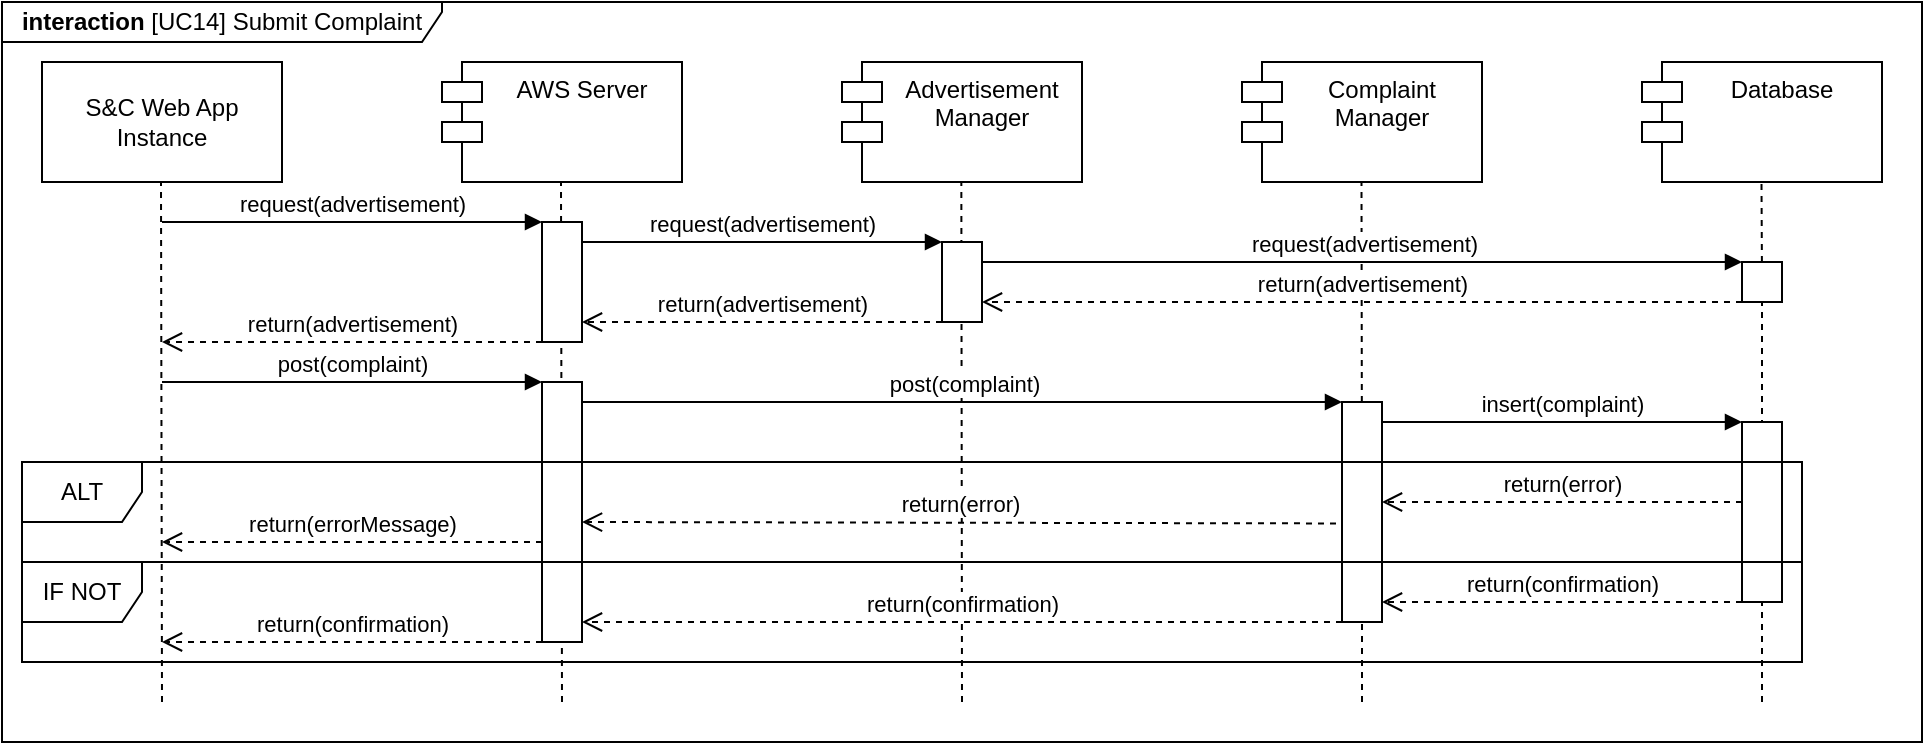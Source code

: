 <mxfile version="26.0.4">
  <diagram name="Page-1" id="y0vTa9De9oEKycRS4eAW">
    <mxGraphModel dx="1058" dy="668" grid="1" gridSize="10" guides="1" tooltips="1" connect="1" arrows="1" fold="1" page="1" pageScale="1" pageWidth="850" pageHeight="1100" math="0" shadow="0">
      <root>
        <mxCell id="0" />
        <mxCell id="1" parent="0" />
        <mxCell id="R_dcTgySiJL1P9pG5Nos-1" value="S&amp;amp;C Web App Instance" style="rounded=0;whiteSpace=wrap;html=1;" parent="1" vertex="1">
          <mxGeometry x="120" y="40" width="120" height="60" as="geometry" />
        </mxCell>
        <mxCell id="R_dcTgySiJL1P9pG5Nos-2" value="AWS Server&lt;div&gt;&lt;br&gt;&lt;/div&gt;" style="shape=module;align=left;spacingLeft=20;align=center;verticalAlign=top;whiteSpace=wrap;html=1;" parent="1" vertex="1">
          <mxGeometry x="320" y="40" width="120" height="60" as="geometry" />
        </mxCell>
        <mxCell id="R_dcTgySiJL1P9pG5Nos-4" value="Complaint Manager" style="shape=module;align=left;spacingLeft=20;align=center;verticalAlign=top;whiteSpace=wrap;html=1;" parent="1" vertex="1">
          <mxGeometry x="720" y="40" width="120" height="60" as="geometry" />
        </mxCell>
        <mxCell id="R_dcTgySiJL1P9pG5Nos-6" value="" style="endArrow=none;dashed=1;html=1;rounded=0;" parent="1" edge="1">
          <mxGeometry width="50" height="50" relative="1" as="geometry">
            <mxPoint x="180" y="360" as="sourcePoint" />
            <mxPoint x="179.5" y="100" as="targetPoint" />
          </mxGeometry>
        </mxCell>
        <mxCell id="R_dcTgySiJL1P9pG5Nos-7" value="" style="endArrow=none;dashed=1;html=1;rounded=0;" parent="1" edge="1">
          <mxGeometry width="50" height="50" relative="1" as="geometry">
            <mxPoint x="380" y="360" as="sourcePoint" />
            <mxPoint x="379.5" y="100" as="targetPoint" />
          </mxGeometry>
        </mxCell>
        <mxCell id="R_dcTgySiJL1P9pG5Nos-9" value="" style="endArrow=none;dashed=1;html=1;rounded=0;" parent="1" edge="1" source="yOJc_dGgryi1LDqPYUcy-153">
          <mxGeometry width="50" height="50" relative="1" as="geometry">
            <mxPoint x="780" y="380" as="sourcePoint" />
            <mxPoint x="779.75" y="100" as="targetPoint" />
          </mxGeometry>
        </mxCell>
        <mxCell id="R_dcTgySiJL1P9pG5Nos-17" value="" style="rounded=0;whiteSpace=wrap;html=1;rotation=0;" parent="1" vertex="1">
          <mxGeometry x="370" y="120" width="20" height="60" as="geometry" />
        </mxCell>
        <mxCell id="R_dcTgySiJL1P9pG5Nos-20" value="request(advertisement)" style="html=1;verticalAlign=bottom;endArrow=block;curved=0;rounded=0;" parent="1" edge="1">
          <mxGeometry x="0.002" width="80" relative="1" as="geometry">
            <mxPoint x="180" y="120" as="sourcePoint" />
            <mxPoint x="370" y="120" as="targetPoint" />
            <mxPoint as="offset" />
          </mxGeometry>
        </mxCell>
        <mxCell id="yOJc_dGgryi1LDqPYUcy-15" value="Advertisement Manager" style="shape=module;align=left;spacingLeft=20;align=center;verticalAlign=top;whiteSpace=wrap;html=1;" parent="1" vertex="1">
          <mxGeometry x="520" y="40" width="120" height="60" as="geometry" />
        </mxCell>
        <mxCell id="yOJc_dGgryi1LDqPYUcy-17" value="" style="endArrow=none;dashed=1;html=1;rounded=0;" parent="1" edge="1">
          <mxGeometry width="50" height="50" relative="1" as="geometry">
            <mxPoint x="580" y="360" as="sourcePoint" />
            <mxPoint x="579.67" y="100" as="targetPoint" />
          </mxGeometry>
        </mxCell>
        <mxCell id="yOJc_dGgryi1LDqPYUcy-57" value="request(advertisement)" style="html=1;verticalAlign=bottom;endArrow=block;curved=0;rounded=0;" parent="1" edge="1">
          <mxGeometry x="0.002" width="80" relative="1" as="geometry">
            <mxPoint x="390" y="130" as="sourcePoint" />
            <mxPoint x="570" y="130" as="targetPoint" />
            <mxPoint as="offset" />
          </mxGeometry>
        </mxCell>
        <mxCell id="yOJc_dGgryi1LDqPYUcy-129" value="" style="rounded=0;whiteSpace=wrap;html=1;rotation=0;" parent="1" vertex="1">
          <mxGeometry x="570" y="130" width="20" height="40" as="geometry" />
        </mxCell>
        <mxCell id="yOJc_dGgryi1LDqPYUcy-131" value="request(advertisement)" style="html=1;verticalAlign=bottom;endArrow=block;curved=0;rounded=0;entryX=0;entryY=0;entryDx=0;entryDy=0;" parent="1" edge="1" target="VtI5dOL42TcAz5SdqLyj-14">
          <mxGeometry x="0.002" width="80" relative="1" as="geometry">
            <mxPoint x="590" y="140" as="sourcePoint" />
            <mxPoint x="770" y="140" as="targetPoint" />
            <mxPoint as="offset" />
          </mxGeometry>
        </mxCell>
        <mxCell id="yOJc_dGgryi1LDqPYUcy-132" value="return(advertisement)" style="html=1;verticalAlign=bottom;endArrow=open;dashed=1;endSize=8;curved=0;rounded=0;exitX=0;exitY=1;exitDx=0;exitDy=0;" parent="1" edge="1" source="VtI5dOL42TcAz5SdqLyj-14">
          <mxGeometry relative="1" as="geometry">
            <mxPoint x="770" y="160" as="sourcePoint" />
            <mxPoint x="590" y="160" as="targetPoint" />
          </mxGeometry>
        </mxCell>
        <mxCell id="yOJc_dGgryi1LDqPYUcy-133" value="return(advertisement)" style="html=1;verticalAlign=bottom;endArrow=open;dashed=1;endSize=8;curved=0;rounded=0;" parent="1" edge="1">
          <mxGeometry relative="1" as="geometry">
            <mxPoint x="570" y="170" as="sourcePoint" />
            <mxPoint x="390" y="170" as="targetPoint" />
          </mxGeometry>
        </mxCell>
        <mxCell id="yOJc_dGgryi1LDqPYUcy-134" value="return(advertisement)" style="html=1;verticalAlign=bottom;endArrow=open;dashed=1;endSize=8;curved=0;rounded=0;" parent="1" edge="1">
          <mxGeometry relative="1" as="geometry">
            <mxPoint x="370" y="180" as="sourcePoint" />
            <mxPoint x="180" y="180" as="targetPoint" />
          </mxGeometry>
        </mxCell>
        <mxCell id="yOJc_dGgryi1LDqPYUcy-150" value="" style="rounded=0;whiteSpace=wrap;html=1;rotation=0;" parent="1" vertex="1">
          <mxGeometry x="370" y="200" width="20" height="130" as="geometry" />
        </mxCell>
        <mxCell id="yOJc_dGgryi1LDqPYUcy-151" value="post(complaint)" style="html=1;verticalAlign=bottom;endArrow=block;curved=0;rounded=0;" parent="1" edge="1">
          <mxGeometry x="0.002" width="80" relative="1" as="geometry">
            <mxPoint x="180" y="200" as="sourcePoint" />
            <mxPoint x="370" y="200" as="targetPoint" />
            <mxPoint as="offset" />
          </mxGeometry>
        </mxCell>
        <mxCell id="yOJc_dGgryi1LDqPYUcy-152" value="post(complaint)" style="html=1;verticalAlign=bottom;endArrow=block;curved=0;rounded=0;" parent="1" edge="1">
          <mxGeometry x="0.002" width="80" relative="1" as="geometry">
            <mxPoint x="390" y="210" as="sourcePoint" />
            <mxPoint x="770" y="210" as="targetPoint" />
            <mxPoint as="offset" />
          </mxGeometry>
        </mxCell>
        <mxCell id="yOJc_dGgryi1LDqPYUcy-155" value="insert(complaint)" style="html=1;verticalAlign=bottom;endArrow=block;curved=0;rounded=0;" parent="1" edge="1">
          <mxGeometry x="0.002" width="80" relative="1" as="geometry">
            <mxPoint x="790" y="220" as="sourcePoint" />
            <mxPoint x="970" y="220" as="targetPoint" />
            <mxPoint as="offset" />
          </mxGeometry>
        </mxCell>
        <mxCell id="yOJc_dGgryi1LDqPYUcy-156" value="return(error)" style="html=1;verticalAlign=bottom;endArrow=open;dashed=1;endSize=8;curved=0;rounded=0;" parent="1" edge="1">
          <mxGeometry relative="1" as="geometry">
            <mxPoint x="970" y="260" as="sourcePoint" />
            <mxPoint x="790" y="260" as="targetPoint" />
          </mxGeometry>
        </mxCell>
        <mxCell id="yOJc_dGgryi1LDqPYUcy-158" value="return(errorMessage)" style="html=1;verticalAlign=bottom;endArrow=open;dashed=1;endSize=8;curved=0;rounded=0;" parent="1" edge="1">
          <mxGeometry relative="1" as="geometry">
            <mxPoint x="370" y="280" as="sourcePoint" />
            <mxPoint x="180" y="280" as="targetPoint" />
          </mxGeometry>
        </mxCell>
        <mxCell id="yOJc_dGgryi1LDqPYUcy-159" value="return(confirmation)" style="html=1;verticalAlign=bottom;endArrow=open;dashed=1;endSize=8;curved=0;rounded=0;" parent="1" edge="1">
          <mxGeometry relative="1" as="geometry">
            <mxPoint x="970" y="310.0" as="sourcePoint" />
            <mxPoint x="790" y="310.0" as="targetPoint" />
          </mxGeometry>
        </mxCell>
        <mxCell id="yOJc_dGgryi1LDqPYUcy-161" value="return(confirmation)" style="html=1;verticalAlign=bottom;endArrow=open;dashed=1;endSize=8;curved=0;rounded=0;" parent="1" edge="1">
          <mxGeometry relative="1" as="geometry">
            <mxPoint x="370" y="330" as="sourcePoint" />
            <mxPoint x="180" y="330" as="targetPoint" />
          </mxGeometry>
        </mxCell>
        <mxCell id="yOJc_dGgryi1LDqPYUcy-165" value="&lt;b&gt;interaction&amp;nbsp;&lt;/b&gt;[UC14] Submit Complaint" style="shape=umlFrame;whiteSpace=wrap;html=1;pointerEvents=0;width=220;height=20;" parent="1" vertex="1">
          <mxGeometry x="100" y="10" width="960" height="370" as="geometry" />
        </mxCell>
        <mxCell id="VtI5dOL42TcAz5SdqLyj-6" value="return(error)" style="html=1;verticalAlign=bottom;endArrow=open;dashed=1;endSize=8;curved=0;rounded=0;exitX=-0.15;exitY=0.552;exitDx=0;exitDy=0;exitPerimeter=0;" edge="1" parent="1" source="yOJc_dGgryi1LDqPYUcy-153">
          <mxGeometry relative="1" as="geometry">
            <mxPoint x="570" y="270" as="sourcePoint" />
            <mxPoint x="390" y="270" as="targetPoint" />
          </mxGeometry>
        </mxCell>
        <mxCell id="VtI5dOL42TcAz5SdqLyj-7" value="return(confirmation)" style="html=1;verticalAlign=bottom;endArrow=open;dashed=1;endSize=8;curved=0;rounded=0;" edge="1" parent="1">
          <mxGeometry relative="1" as="geometry">
            <mxPoint x="770" y="320" as="sourcePoint" />
            <mxPoint x="390" y="320" as="targetPoint" />
          </mxGeometry>
        </mxCell>
        <mxCell id="VtI5dOL42TcAz5SdqLyj-11" value="Database" style="shape=module;align=left;spacingLeft=20;align=center;verticalAlign=top;whiteSpace=wrap;html=1;" vertex="1" parent="1">
          <mxGeometry x="920" y="40" width="120" height="60" as="geometry" />
        </mxCell>
        <mxCell id="VtI5dOL42TcAz5SdqLyj-12" value="" style="endArrow=none;dashed=1;html=1;rounded=0;" edge="1" parent="1" source="VtI5dOL42TcAz5SdqLyj-14">
          <mxGeometry width="50" height="50" relative="1" as="geometry">
            <mxPoint x="980" y="590" as="sourcePoint" />
            <mxPoint x="979.75" y="100" as="targetPoint" />
          </mxGeometry>
        </mxCell>
        <mxCell id="VtI5dOL42TcAz5SdqLyj-13" value="" style="endArrow=none;dashed=1;html=1;rounded=0;" edge="1" parent="1" target="VtI5dOL42TcAz5SdqLyj-14">
          <mxGeometry width="50" height="50" relative="1" as="geometry">
            <mxPoint x="980" y="360" as="sourcePoint" />
            <mxPoint x="979.75" y="100" as="targetPoint" />
          </mxGeometry>
        </mxCell>
        <mxCell id="VtI5dOL42TcAz5SdqLyj-14" value="" style="rounded=0;whiteSpace=wrap;html=1;rotation=0;" vertex="1" parent="1">
          <mxGeometry x="970" y="140" width="20" height="20" as="geometry" />
        </mxCell>
        <mxCell id="VtI5dOL42TcAz5SdqLyj-15" value="" style="rounded=0;whiteSpace=wrap;html=1;rotation=0;" vertex="1" parent="1">
          <mxGeometry x="970" y="220" width="20" height="90" as="geometry" />
        </mxCell>
        <mxCell id="VtI5dOL42TcAz5SdqLyj-16" value="" style="endArrow=none;dashed=1;html=1;rounded=0;" edge="1" parent="1" target="yOJc_dGgryi1LDqPYUcy-153">
          <mxGeometry width="50" height="50" relative="1" as="geometry">
            <mxPoint x="780" y="360" as="sourcePoint" />
            <mxPoint x="779.75" y="100" as="targetPoint" />
          </mxGeometry>
        </mxCell>
        <mxCell id="yOJc_dGgryi1LDqPYUcy-153" value="" style="rounded=0;whiteSpace=wrap;html=1;rotation=0;" parent="1" vertex="1">
          <mxGeometry x="770" y="210" width="20" height="110" as="geometry" />
        </mxCell>
        <mxCell id="VtI5dOL42TcAz5SdqLyj-17" value="ALT" style="shape=umlFrame;whiteSpace=wrap;html=1;pointerEvents=0;" vertex="1" parent="1">
          <mxGeometry x="110" y="240" width="890" height="50" as="geometry" />
        </mxCell>
        <mxCell id="VtI5dOL42TcAz5SdqLyj-18" value="IF NOT" style="shape=umlFrame;whiteSpace=wrap;html=1;pointerEvents=0;" vertex="1" parent="1">
          <mxGeometry x="110" y="290" width="890" height="50" as="geometry" />
        </mxCell>
      </root>
    </mxGraphModel>
  </diagram>
</mxfile>
